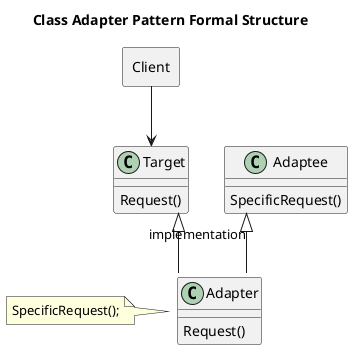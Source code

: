 @startuml

allowmixing
skinparam linetype ortho

title Class Adapter Pattern Formal Structure 

rectangle Client

class Target
class Adaptee
class Adapter


Target : Request()
Adaptee : SpecificRequest()
Adapter : Request()

Target <|-- Adapter
Adaptee <|-- Adapter : implementation

Client --> Target

note as nAdapterSpecificRequest
    SpecificRequest();
end note
nAdapterSpecificRequest . Adapter::SpecificRequest

@enduml
